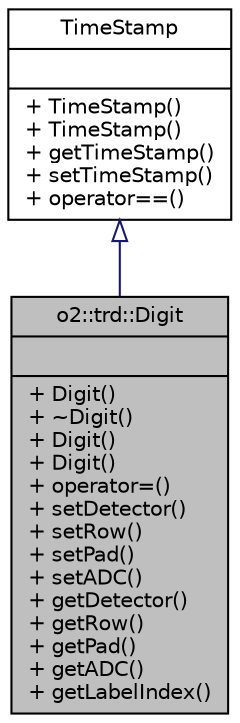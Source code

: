digraph "o2::trd::Digit"
{
 // INTERACTIVE_SVG=YES
  bgcolor="transparent";
  edge [fontname="Helvetica",fontsize="10",labelfontname="Helvetica",labelfontsize="10"];
  node [fontname="Helvetica",fontsize="10",shape=record];
  Node2 [label="{o2::trd::Digit\n||+ Digit()\l+ ~Digit()\l+ Digit()\l+ Digit()\l+ operator=()\l+ setDetector()\l+ setRow()\l+ setPad()\l+ setADC()\l+ getDetector()\l+ getRow()\l+ getPad()\l+ getADC()\l+ getLabelIndex()\l}",height=0.2,width=0.4,color="black", fillcolor="grey75", style="filled", fontcolor="black"];
  Node3 -> Node2 [dir="back",color="midnightblue",fontsize="10",style="solid",arrowtail="onormal",fontname="Helvetica"];
  Node3 [label="{TimeStamp\n||+ TimeStamp()\l+ TimeStamp()\l+ getTimeStamp()\l+ setTimeStamp()\l+ operator==()\l}",height=0.2,width=0.4,color="black",URL="$d0/d94/classo2_1_1dataformats_1_1TimeStamp.html"];
}
